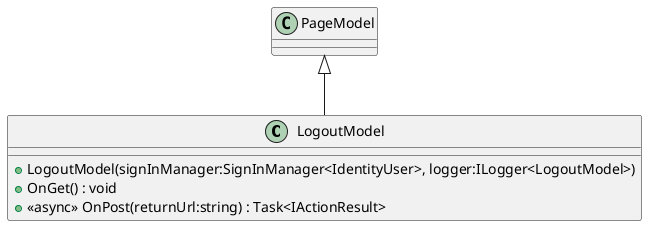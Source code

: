@startuml
class LogoutModel {
    + LogoutModel(signInManager:SignInManager<IdentityUser>, logger:ILogger<LogoutModel>)
    + OnGet() : void
    + <<async>> OnPost(returnUrl:string) : Task<IActionResult>
}
PageModel <|-- LogoutModel
@enduml
